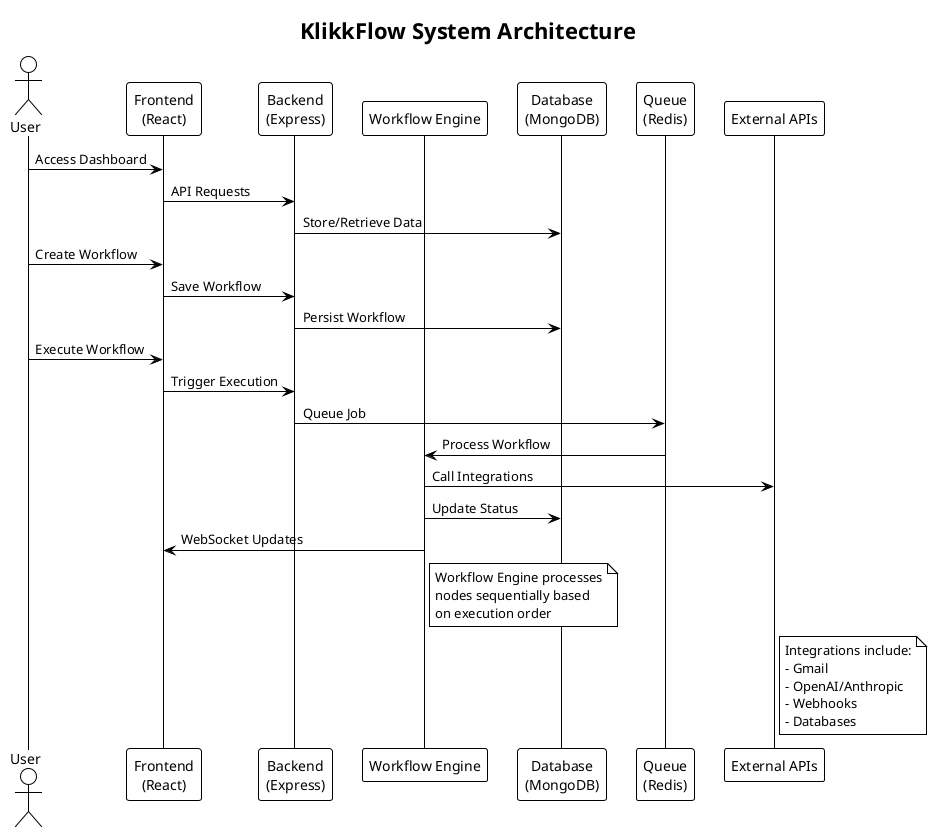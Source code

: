 @startuml System Overview
!theme plain
title KlikkFlow System Architecture

actor User as user
participant "Frontend\n(React)" as frontend
participant "Backend\n(Express)" as backend
participant "Workflow Engine" as engine
participant "Database\n(MongoDB)" as db
participant "Queue\n(Redis)" as queue
participant "External APIs" as apis

user -> frontend: Access Dashboard
frontend -> backend: API Requests
backend -> db: Store/Retrieve Data

user -> frontend: Create Workflow
frontend -> backend: Save Workflow
backend -> db: Persist Workflow

user -> frontend: Execute Workflow
frontend -> backend: Trigger Execution
backend -> queue: Queue Job
queue -> engine: Process Workflow
engine -> apis: Call Integrations
engine -> db: Update Status
engine -> frontend: WebSocket Updates

note right of engine
  Workflow Engine processes
  nodes sequentially based
  on execution order
end note

note right of apis
  Integrations include:
  - Gmail
  - OpenAI/Anthropic
  - Webhooks
  - Databases
end note

@enduml